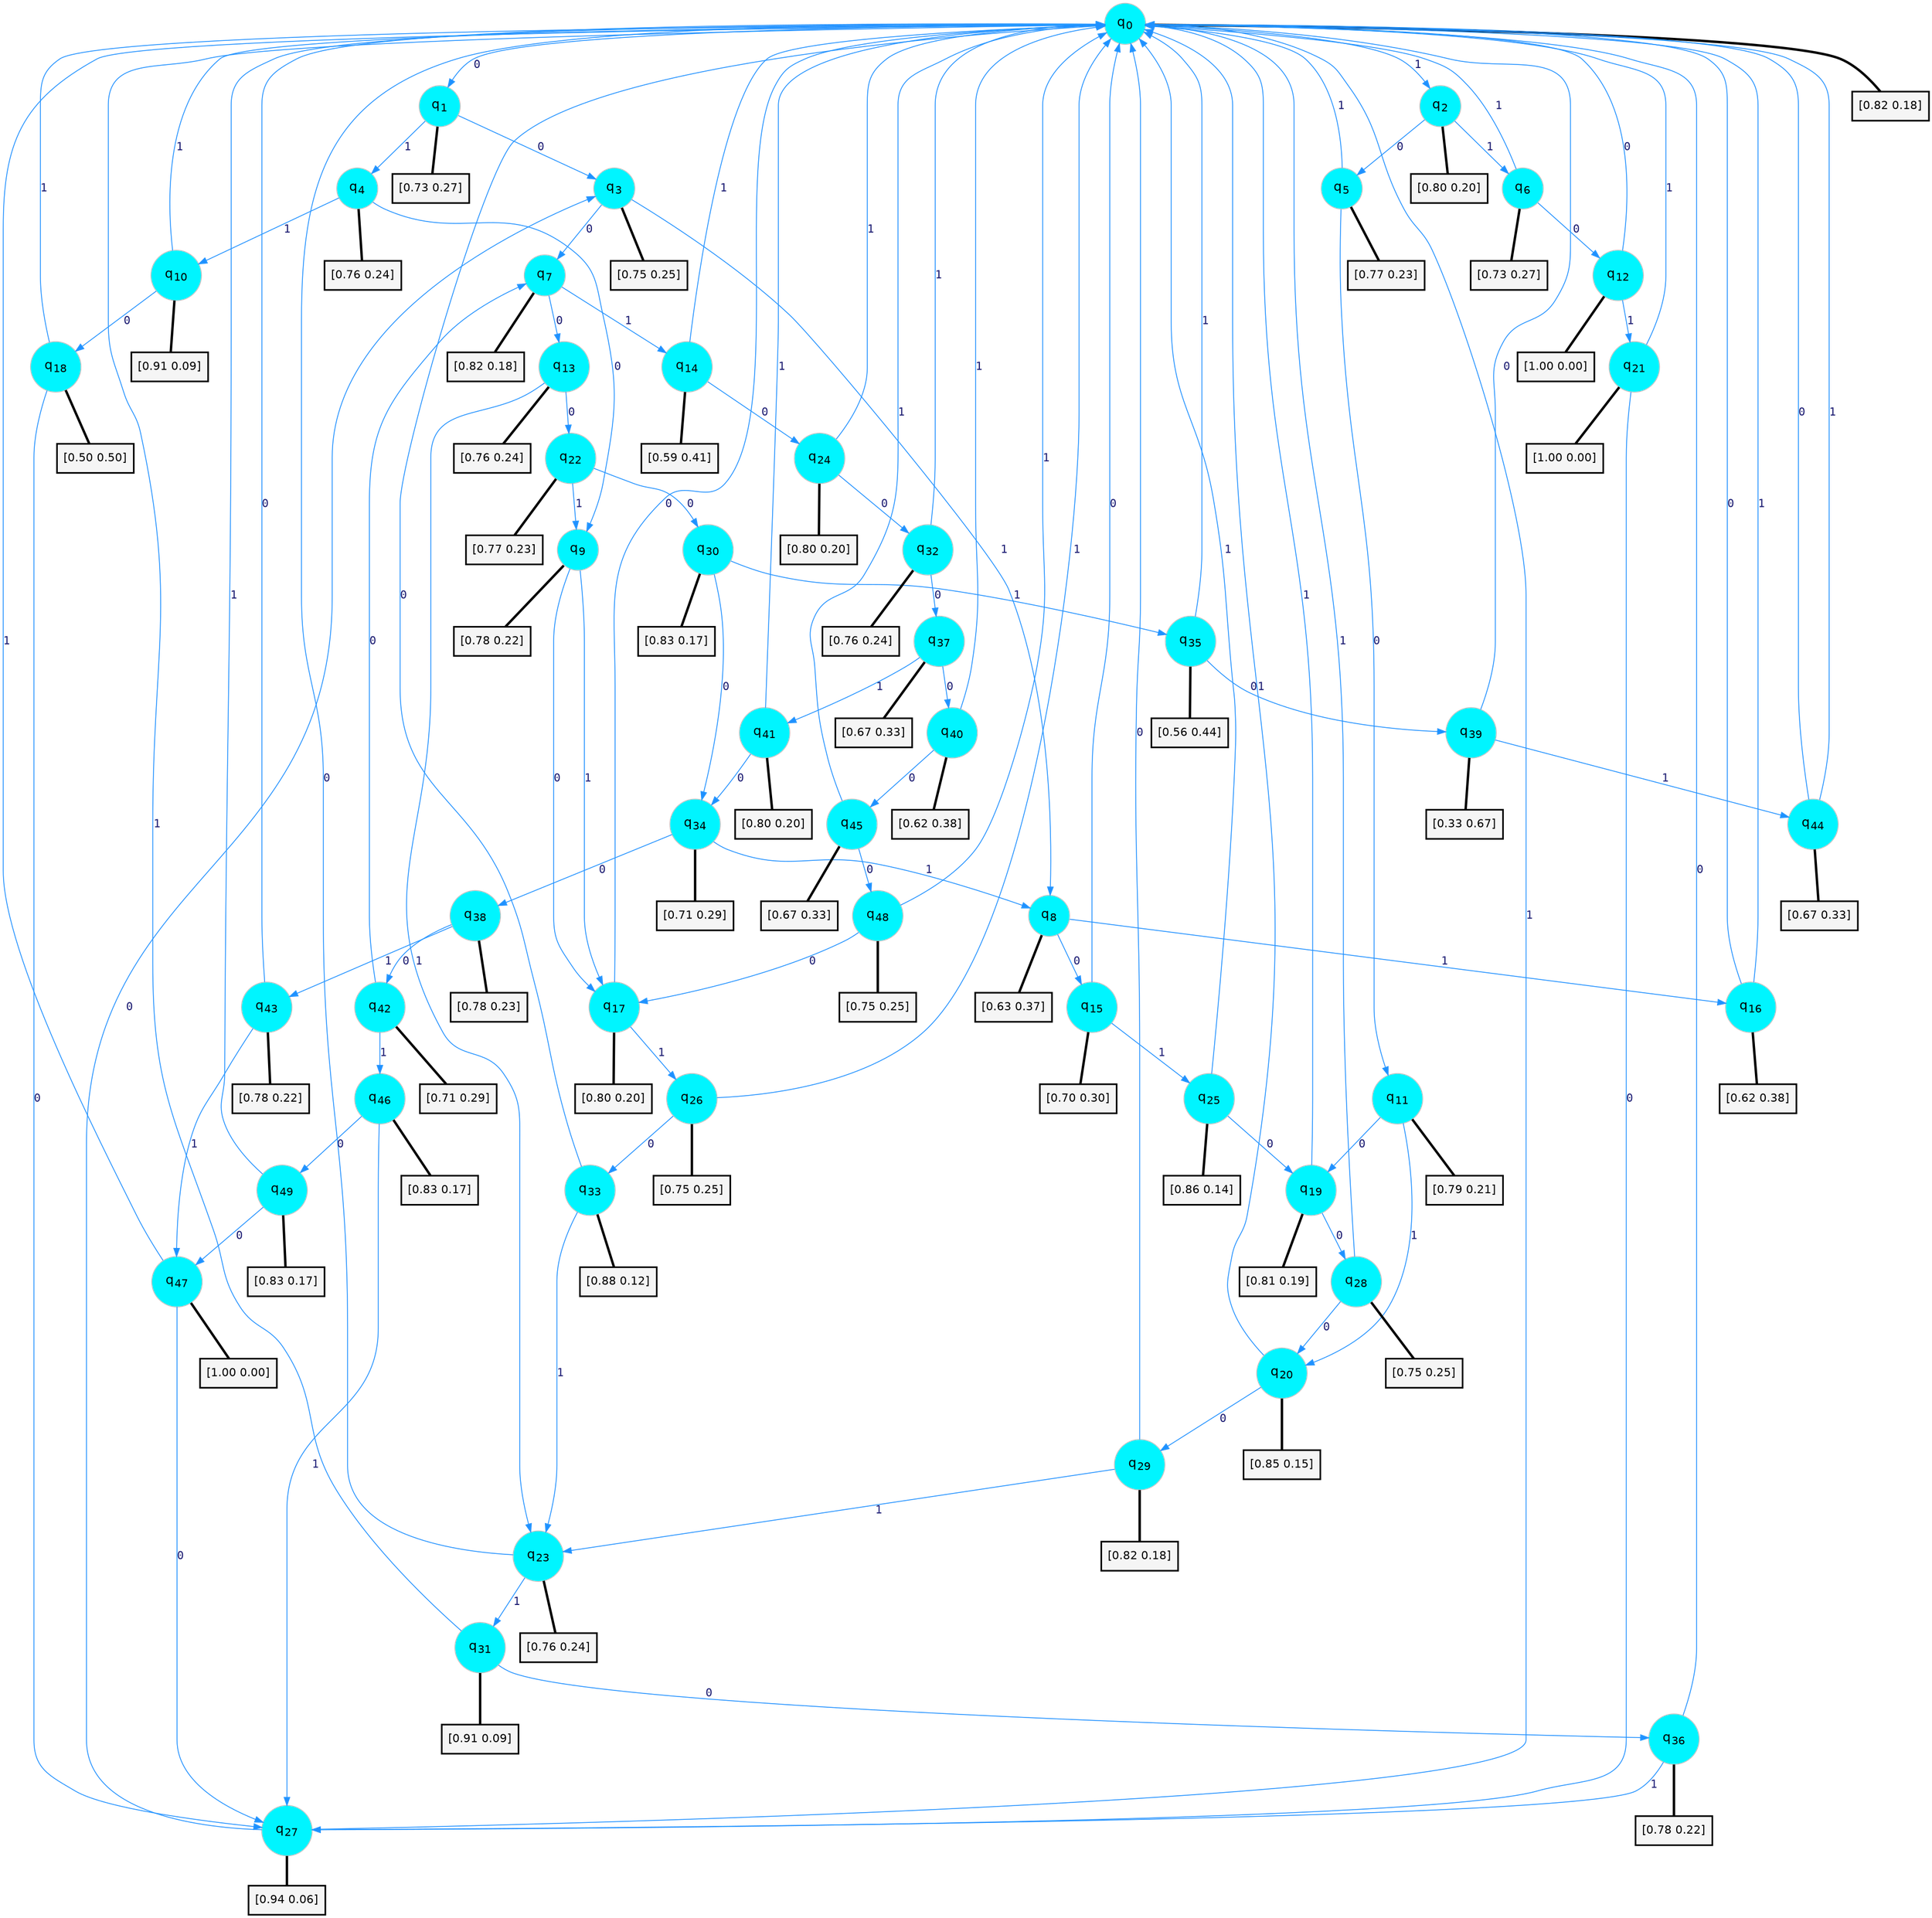 digraph G {
graph [
bgcolor=transparent, dpi=300, rankdir=TD, size="40,25"];
node [
color=gray, fillcolor=turquoise1, fontcolor=black, fontname=Helvetica, fontsize=16, fontweight=bold, shape=circle, style=filled];
edge [
arrowsize=1, color=dodgerblue1, fontcolor=midnightblue, fontname=courier, fontweight=bold, penwidth=1, style=solid, weight=20];
0[label=<q<SUB>0</SUB>>];
1[label=<q<SUB>1</SUB>>];
2[label=<q<SUB>2</SUB>>];
3[label=<q<SUB>3</SUB>>];
4[label=<q<SUB>4</SUB>>];
5[label=<q<SUB>5</SUB>>];
6[label=<q<SUB>6</SUB>>];
7[label=<q<SUB>7</SUB>>];
8[label=<q<SUB>8</SUB>>];
9[label=<q<SUB>9</SUB>>];
10[label=<q<SUB>10</SUB>>];
11[label=<q<SUB>11</SUB>>];
12[label=<q<SUB>12</SUB>>];
13[label=<q<SUB>13</SUB>>];
14[label=<q<SUB>14</SUB>>];
15[label=<q<SUB>15</SUB>>];
16[label=<q<SUB>16</SUB>>];
17[label=<q<SUB>17</SUB>>];
18[label=<q<SUB>18</SUB>>];
19[label=<q<SUB>19</SUB>>];
20[label=<q<SUB>20</SUB>>];
21[label=<q<SUB>21</SUB>>];
22[label=<q<SUB>22</SUB>>];
23[label=<q<SUB>23</SUB>>];
24[label=<q<SUB>24</SUB>>];
25[label=<q<SUB>25</SUB>>];
26[label=<q<SUB>26</SUB>>];
27[label=<q<SUB>27</SUB>>];
28[label=<q<SUB>28</SUB>>];
29[label=<q<SUB>29</SUB>>];
30[label=<q<SUB>30</SUB>>];
31[label=<q<SUB>31</SUB>>];
32[label=<q<SUB>32</SUB>>];
33[label=<q<SUB>33</SUB>>];
34[label=<q<SUB>34</SUB>>];
35[label=<q<SUB>35</SUB>>];
36[label=<q<SUB>36</SUB>>];
37[label=<q<SUB>37</SUB>>];
38[label=<q<SUB>38</SUB>>];
39[label=<q<SUB>39</SUB>>];
40[label=<q<SUB>40</SUB>>];
41[label=<q<SUB>41</SUB>>];
42[label=<q<SUB>42</SUB>>];
43[label=<q<SUB>43</SUB>>];
44[label=<q<SUB>44</SUB>>];
45[label=<q<SUB>45</SUB>>];
46[label=<q<SUB>46</SUB>>];
47[label=<q<SUB>47</SUB>>];
48[label=<q<SUB>48</SUB>>];
49[label=<q<SUB>49</SUB>>];
50[label="[0.82 0.18]", shape=box,fontcolor=black, fontname=Helvetica, fontsize=14, penwidth=2, fillcolor=whitesmoke,color=black];
51[label="[0.73 0.27]", shape=box,fontcolor=black, fontname=Helvetica, fontsize=14, penwidth=2, fillcolor=whitesmoke,color=black];
52[label="[0.80 0.20]", shape=box,fontcolor=black, fontname=Helvetica, fontsize=14, penwidth=2, fillcolor=whitesmoke,color=black];
53[label="[0.75 0.25]", shape=box,fontcolor=black, fontname=Helvetica, fontsize=14, penwidth=2, fillcolor=whitesmoke,color=black];
54[label="[0.76 0.24]", shape=box,fontcolor=black, fontname=Helvetica, fontsize=14, penwidth=2, fillcolor=whitesmoke,color=black];
55[label="[0.77 0.23]", shape=box,fontcolor=black, fontname=Helvetica, fontsize=14, penwidth=2, fillcolor=whitesmoke,color=black];
56[label="[0.73 0.27]", shape=box,fontcolor=black, fontname=Helvetica, fontsize=14, penwidth=2, fillcolor=whitesmoke,color=black];
57[label="[0.82 0.18]", shape=box,fontcolor=black, fontname=Helvetica, fontsize=14, penwidth=2, fillcolor=whitesmoke,color=black];
58[label="[0.63 0.37]", shape=box,fontcolor=black, fontname=Helvetica, fontsize=14, penwidth=2, fillcolor=whitesmoke,color=black];
59[label="[0.78 0.22]", shape=box,fontcolor=black, fontname=Helvetica, fontsize=14, penwidth=2, fillcolor=whitesmoke,color=black];
60[label="[0.91 0.09]", shape=box,fontcolor=black, fontname=Helvetica, fontsize=14, penwidth=2, fillcolor=whitesmoke,color=black];
61[label="[0.79 0.21]", shape=box,fontcolor=black, fontname=Helvetica, fontsize=14, penwidth=2, fillcolor=whitesmoke,color=black];
62[label="[1.00 0.00]", shape=box,fontcolor=black, fontname=Helvetica, fontsize=14, penwidth=2, fillcolor=whitesmoke,color=black];
63[label="[0.76 0.24]", shape=box,fontcolor=black, fontname=Helvetica, fontsize=14, penwidth=2, fillcolor=whitesmoke,color=black];
64[label="[0.59 0.41]", shape=box,fontcolor=black, fontname=Helvetica, fontsize=14, penwidth=2, fillcolor=whitesmoke,color=black];
65[label="[0.70 0.30]", shape=box,fontcolor=black, fontname=Helvetica, fontsize=14, penwidth=2, fillcolor=whitesmoke,color=black];
66[label="[0.62 0.38]", shape=box,fontcolor=black, fontname=Helvetica, fontsize=14, penwidth=2, fillcolor=whitesmoke,color=black];
67[label="[0.80 0.20]", shape=box,fontcolor=black, fontname=Helvetica, fontsize=14, penwidth=2, fillcolor=whitesmoke,color=black];
68[label="[0.50 0.50]", shape=box,fontcolor=black, fontname=Helvetica, fontsize=14, penwidth=2, fillcolor=whitesmoke,color=black];
69[label="[0.81 0.19]", shape=box,fontcolor=black, fontname=Helvetica, fontsize=14, penwidth=2, fillcolor=whitesmoke,color=black];
70[label="[0.85 0.15]", shape=box,fontcolor=black, fontname=Helvetica, fontsize=14, penwidth=2, fillcolor=whitesmoke,color=black];
71[label="[1.00 0.00]", shape=box,fontcolor=black, fontname=Helvetica, fontsize=14, penwidth=2, fillcolor=whitesmoke,color=black];
72[label="[0.77 0.23]", shape=box,fontcolor=black, fontname=Helvetica, fontsize=14, penwidth=2, fillcolor=whitesmoke,color=black];
73[label="[0.76 0.24]", shape=box,fontcolor=black, fontname=Helvetica, fontsize=14, penwidth=2, fillcolor=whitesmoke,color=black];
74[label="[0.80 0.20]", shape=box,fontcolor=black, fontname=Helvetica, fontsize=14, penwidth=2, fillcolor=whitesmoke,color=black];
75[label="[0.86 0.14]", shape=box,fontcolor=black, fontname=Helvetica, fontsize=14, penwidth=2, fillcolor=whitesmoke,color=black];
76[label="[0.75 0.25]", shape=box,fontcolor=black, fontname=Helvetica, fontsize=14, penwidth=2, fillcolor=whitesmoke,color=black];
77[label="[0.94 0.06]", shape=box,fontcolor=black, fontname=Helvetica, fontsize=14, penwidth=2, fillcolor=whitesmoke,color=black];
78[label="[0.75 0.25]", shape=box,fontcolor=black, fontname=Helvetica, fontsize=14, penwidth=2, fillcolor=whitesmoke,color=black];
79[label="[0.82 0.18]", shape=box,fontcolor=black, fontname=Helvetica, fontsize=14, penwidth=2, fillcolor=whitesmoke,color=black];
80[label="[0.83 0.17]", shape=box,fontcolor=black, fontname=Helvetica, fontsize=14, penwidth=2, fillcolor=whitesmoke,color=black];
81[label="[0.91 0.09]", shape=box,fontcolor=black, fontname=Helvetica, fontsize=14, penwidth=2, fillcolor=whitesmoke,color=black];
82[label="[0.76 0.24]", shape=box,fontcolor=black, fontname=Helvetica, fontsize=14, penwidth=2, fillcolor=whitesmoke,color=black];
83[label="[0.88 0.12]", shape=box,fontcolor=black, fontname=Helvetica, fontsize=14, penwidth=2, fillcolor=whitesmoke,color=black];
84[label="[0.71 0.29]", shape=box,fontcolor=black, fontname=Helvetica, fontsize=14, penwidth=2, fillcolor=whitesmoke,color=black];
85[label="[0.56 0.44]", shape=box,fontcolor=black, fontname=Helvetica, fontsize=14, penwidth=2, fillcolor=whitesmoke,color=black];
86[label="[0.78 0.22]", shape=box,fontcolor=black, fontname=Helvetica, fontsize=14, penwidth=2, fillcolor=whitesmoke,color=black];
87[label="[0.67 0.33]", shape=box,fontcolor=black, fontname=Helvetica, fontsize=14, penwidth=2, fillcolor=whitesmoke,color=black];
88[label="[0.78 0.23]", shape=box,fontcolor=black, fontname=Helvetica, fontsize=14, penwidth=2, fillcolor=whitesmoke,color=black];
89[label="[0.33 0.67]", shape=box,fontcolor=black, fontname=Helvetica, fontsize=14, penwidth=2, fillcolor=whitesmoke,color=black];
90[label="[0.62 0.38]", shape=box,fontcolor=black, fontname=Helvetica, fontsize=14, penwidth=2, fillcolor=whitesmoke,color=black];
91[label="[0.80 0.20]", shape=box,fontcolor=black, fontname=Helvetica, fontsize=14, penwidth=2, fillcolor=whitesmoke,color=black];
92[label="[0.71 0.29]", shape=box,fontcolor=black, fontname=Helvetica, fontsize=14, penwidth=2, fillcolor=whitesmoke,color=black];
93[label="[0.78 0.22]", shape=box,fontcolor=black, fontname=Helvetica, fontsize=14, penwidth=2, fillcolor=whitesmoke,color=black];
94[label="[0.67 0.33]", shape=box,fontcolor=black, fontname=Helvetica, fontsize=14, penwidth=2, fillcolor=whitesmoke,color=black];
95[label="[0.67 0.33]", shape=box,fontcolor=black, fontname=Helvetica, fontsize=14, penwidth=2, fillcolor=whitesmoke,color=black];
96[label="[0.83 0.17]", shape=box,fontcolor=black, fontname=Helvetica, fontsize=14, penwidth=2, fillcolor=whitesmoke,color=black];
97[label="[1.00 0.00]", shape=box,fontcolor=black, fontname=Helvetica, fontsize=14, penwidth=2, fillcolor=whitesmoke,color=black];
98[label="[0.75 0.25]", shape=box,fontcolor=black, fontname=Helvetica, fontsize=14, penwidth=2, fillcolor=whitesmoke,color=black];
99[label="[0.83 0.17]", shape=box,fontcolor=black, fontname=Helvetica, fontsize=14, penwidth=2, fillcolor=whitesmoke,color=black];
0->1 [label=0];
0->2 [label=1];
0->50 [arrowhead=none, penwidth=3,color=black];
1->3 [label=0];
1->4 [label=1];
1->51 [arrowhead=none, penwidth=3,color=black];
2->5 [label=0];
2->6 [label=1];
2->52 [arrowhead=none, penwidth=3,color=black];
3->7 [label=0];
3->8 [label=1];
3->53 [arrowhead=none, penwidth=3,color=black];
4->9 [label=0];
4->10 [label=1];
4->54 [arrowhead=none, penwidth=3,color=black];
5->11 [label=0];
5->0 [label=1];
5->55 [arrowhead=none, penwidth=3,color=black];
6->12 [label=0];
6->0 [label=1];
6->56 [arrowhead=none, penwidth=3,color=black];
7->13 [label=0];
7->14 [label=1];
7->57 [arrowhead=none, penwidth=3,color=black];
8->15 [label=0];
8->16 [label=1];
8->58 [arrowhead=none, penwidth=3,color=black];
9->17 [label=0];
9->17 [label=1];
9->59 [arrowhead=none, penwidth=3,color=black];
10->18 [label=0];
10->0 [label=1];
10->60 [arrowhead=none, penwidth=3,color=black];
11->19 [label=0];
11->20 [label=1];
11->61 [arrowhead=none, penwidth=3,color=black];
12->0 [label=0];
12->21 [label=1];
12->62 [arrowhead=none, penwidth=3,color=black];
13->22 [label=0];
13->23 [label=1];
13->63 [arrowhead=none, penwidth=3,color=black];
14->24 [label=0];
14->0 [label=1];
14->64 [arrowhead=none, penwidth=3,color=black];
15->0 [label=0];
15->25 [label=1];
15->65 [arrowhead=none, penwidth=3,color=black];
16->0 [label=0];
16->0 [label=1];
16->66 [arrowhead=none, penwidth=3,color=black];
17->0 [label=0];
17->26 [label=1];
17->67 [arrowhead=none, penwidth=3,color=black];
18->27 [label=0];
18->0 [label=1];
18->68 [arrowhead=none, penwidth=3,color=black];
19->28 [label=0];
19->0 [label=1];
19->69 [arrowhead=none, penwidth=3,color=black];
20->29 [label=0];
20->0 [label=1];
20->70 [arrowhead=none, penwidth=3,color=black];
21->27 [label=0];
21->0 [label=1];
21->71 [arrowhead=none, penwidth=3,color=black];
22->30 [label=0];
22->9 [label=1];
22->72 [arrowhead=none, penwidth=3,color=black];
23->0 [label=0];
23->31 [label=1];
23->73 [arrowhead=none, penwidth=3,color=black];
24->32 [label=0];
24->0 [label=1];
24->74 [arrowhead=none, penwidth=3,color=black];
25->19 [label=0];
25->0 [label=1];
25->75 [arrowhead=none, penwidth=3,color=black];
26->33 [label=0];
26->0 [label=1];
26->76 [arrowhead=none, penwidth=3,color=black];
27->3 [label=0];
27->0 [label=1];
27->77 [arrowhead=none, penwidth=3,color=black];
28->20 [label=0];
28->0 [label=1];
28->78 [arrowhead=none, penwidth=3,color=black];
29->0 [label=0];
29->23 [label=1];
29->79 [arrowhead=none, penwidth=3,color=black];
30->34 [label=0];
30->35 [label=1];
30->80 [arrowhead=none, penwidth=3,color=black];
31->36 [label=0];
31->0 [label=1];
31->81 [arrowhead=none, penwidth=3,color=black];
32->37 [label=0];
32->0 [label=1];
32->82 [arrowhead=none, penwidth=3,color=black];
33->0 [label=0];
33->23 [label=1];
33->83 [arrowhead=none, penwidth=3,color=black];
34->38 [label=0];
34->8 [label=1];
34->84 [arrowhead=none, penwidth=3,color=black];
35->39 [label=0];
35->0 [label=1];
35->85 [arrowhead=none, penwidth=3,color=black];
36->0 [label=0];
36->27 [label=1];
36->86 [arrowhead=none, penwidth=3,color=black];
37->40 [label=0];
37->41 [label=1];
37->87 [arrowhead=none, penwidth=3,color=black];
38->42 [label=0];
38->43 [label=1];
38->88 [arrowhead=none, penwidth=3,color=black];
39->0 [label=0];
39->44 [label=1];
39->89 [arrowhead=none, penwidth=3,color=black];
40->45 [label=0];
40->0 [label=1];
40->90 [arrowhead=none, penwidth=3,color=black];
41->34 [label=0];
41->0 [label=1];
41->91 [arrowhead=none, penwidth=3,color=black];
42->7 [label=0];
42->46 [label=1];
42->92 [arrowhead=none, penwidth=3,color=black];
43->0 [label=0];
43->47 [label=1];
43->93 [arrowhead=none, penwidth=3,color=black];
44->0 [label=0];
44->0 [label=1];
44->94 [arrowhead=none, penwidth=3,color=black];
45->48 [label=0];
45->0 [label=1];
45->95 [arrowhead=none, penwidth=3,color=black];
46->49 [label=0];
46->27 [label=1];
46->96 [arrowhead=none, penwidth=3,color=black];
47->27 [label=0];
47->0 [label=1];
47->97 [arrowhead=none, penwidth=3,color=black];
48->17 [label=0];
48->0 [label=1];
48->98 [arrowhead=none, penwidth=3,color=black];
49->47 [label=0];
49->0 [label=1];
49->99 [arrowhead=none, penwidth=3,color=black];
}
